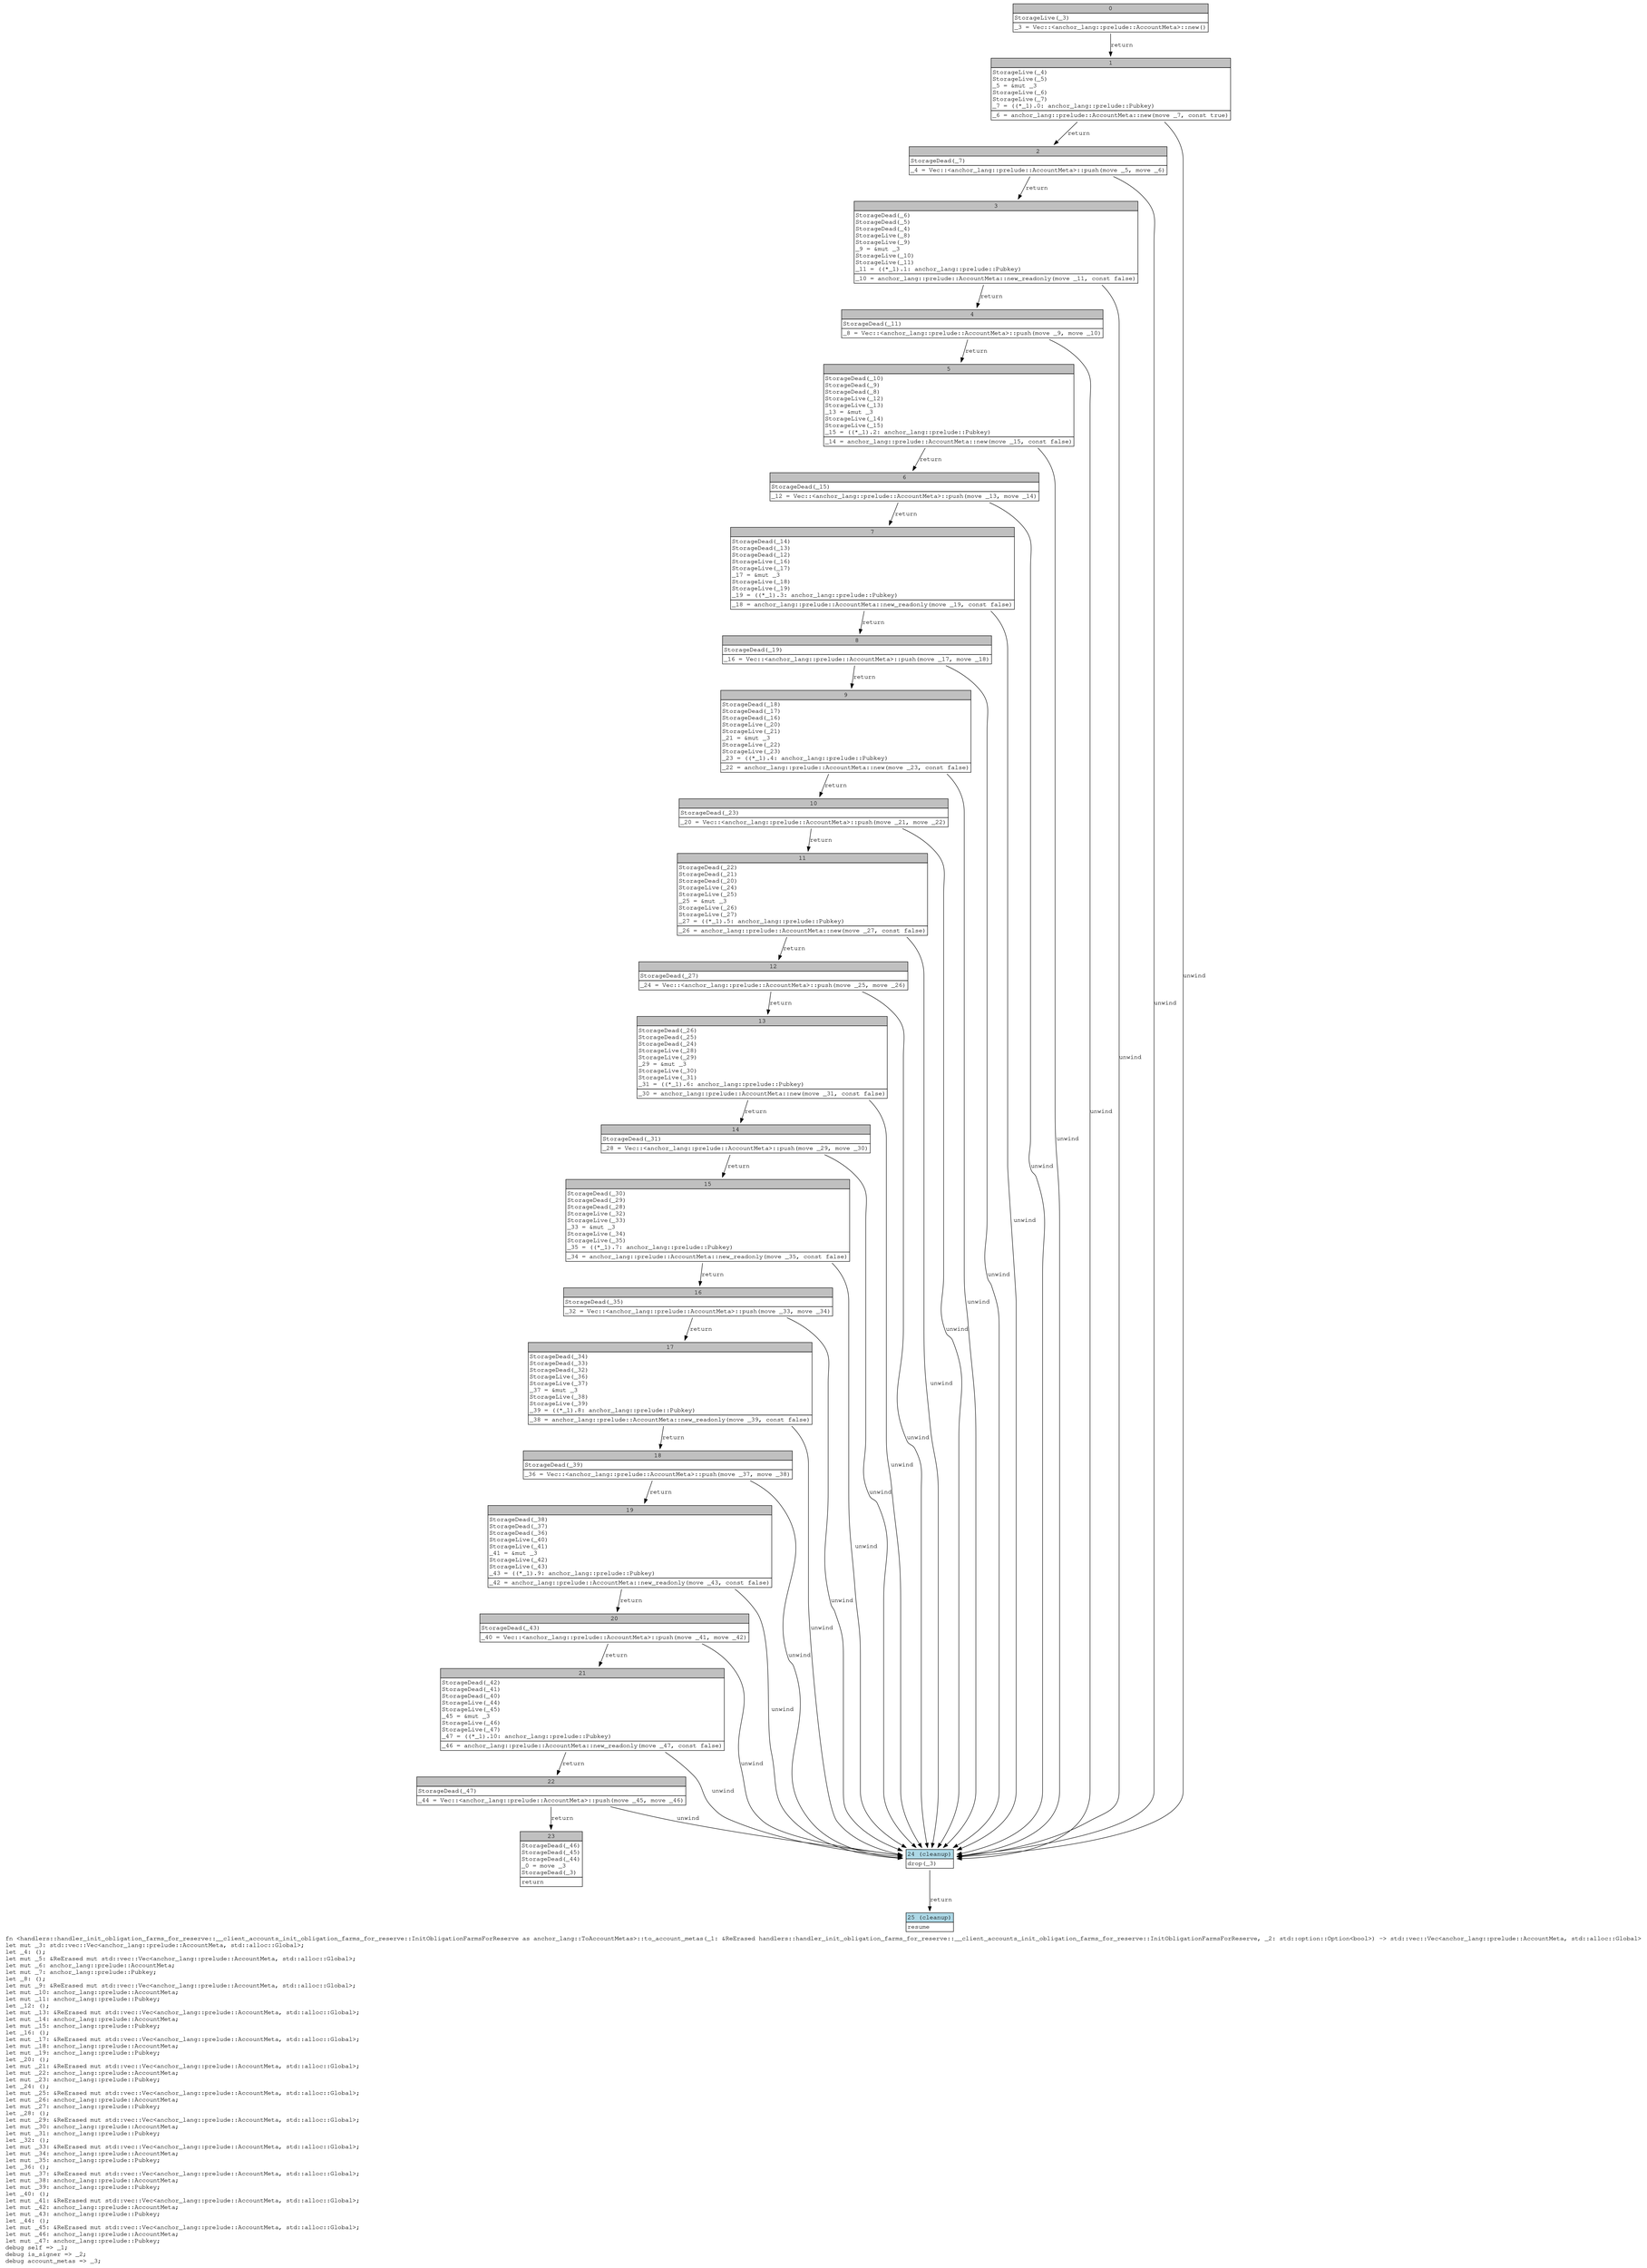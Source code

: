 digraph Mir_0_4096 {
    graph [fontname="Courier, monospace"];
    node [fontname="Courier, monospace"];
    edge [fontname="Courier, monospace"];
    label=<fn &lt;handlers::handler_init_obligation_farms_for_reserve::__client_accounts_init_obligation_farms_for_reserve::InitObligationFarmsForReserve as anchor_lang::ToAccountMetas&gt;::to_account_metas(_1: &amp;ReErased handlers::handler_init_obligation_farms_for_reserve::__client_accounts_init_obligation_farms_for_reserve::InitObligationFarmsForReserve, _2: std::option::Option&lt;bool&gt;) -&gt; std::vec::Vec&lt;anchor_lang::prelude::AccountMeta, std::alloc::Global&gt;<br align="left"/>let mut _3: std::vec::Vec&lt;anchor_lang::prelude::AccountMeta, std::alloc::Global&gt;;<br align="left"/>let _4: ();<br align="left"/>let mut _5: &amp;ReErased mut std::vec::Vec&lt;anchor_lang::prelude::AccountMeta, std::alloc::Global&gt;;<br align="left"/>let mut _6: anchor_lang::prelude::AccountMeta;<br align="left"/>let mut _7: anchor_lang::prelude::Pubkey;<br align="left"/>let _8: ();<br align="left"/>let mut _9: &amp;ReErased mut std::vec::Vec&lt;anchor_lang::prelude::AccountMeta, std::alloc::Global&gt;;<br align="left"/>let mut _10: anchor_lang::prelude::AccountMeta;<br align="left"/>let mut _11: anchor_lang::prelude::Pubkey;<br align="left"/>let _12: ();<br align="left"/>let mut _13: &amp;ReErased mut std::vec::Vec&lt;anchor_lang::prelude::AccountMeta, std::alloc::Global&gt;;<br align="left"/>let mut _14: anchor_lang::prelude::AccountMeta;<br align="left"/>let mut _15: anchor_lang::prelude::Pubkey;<br align="left"/>let _16: ();<br align="left"/>let mut _17: &amp;ReErased mut std::vec::Vec&lt;anchor_lang::prelude::AccountMeta, std::alloc::Global&gt;;<br align="left"/>let mut _18: anchor_lang::prelude::AccountMeta;<br align="left"/>let mut _19: anchor_lang::prelude::Pubkey;<br align="left"/>let _20: ();<br align="left"/>let mut _21: &amp;ReErased mut std::vec::Vec&lt;anchor_lang::prelude::AccountMeta, std::alloc::Global&gt;;<br align="left"/>let mut _22: anchor_lang::prelude::AccountMeta;<br align="left"/>let mut _23: anchor_lang::prelude::Pubkey;<br align="left"/>let _24: ();<br align="left"/>let mut _25: &amp;ReErased mut std::vec::Vec&lt;anchor_lang::prelude::AccountMeta, std::alloc::Global&gt;;<br align="left"/>let mut _26: anchor_lang::prelude::AccountMeta;<br align="left"/>let mut _27: anchor_lang::prelude::Pubkey;<br align="left"/>let _28: ();<br align="left"/>let mut _29: &amp;ReErased mut std::vec::Vec&lt;anchor_lang::prelude::AccountMeta, std::alloc::Global&gt;;<br align="left"/>let mut _30: anchor_lang::prelude::AccountMeta;<br align="left"/>let mut _31: anchor_lang::prelude::Pubkey;<br align="left"/>let _32: ();<br align="left"/>let mut _33: &amp;ReErased mut std::vec::Vec&lt;anchor_lang::prelude::AccountMeta, std::alloc::Global&gt;;<br align="left"/>let mut _34: anchor_lang::prelude::AccountMeta;<br align="left"/>let mut _35: anchor_lang::prelude::Pubkey;<br align="left"/>let _36: ();<br align="left"/>let mut _37: &amp;ReErased mut std::vec::Vec&lt;anchor_lang::prelude::AccountMeta, std::alloc::Global&gt;;<br align="left"/>let mut _38: anchor_lang::prelude::AccountMeta;<br align="left"/>let mut _39: anchor_lang::prelude::Pubkey;<br align="left"/>let _40: ();<br align="left"/>let mut _41: &amp;ReErased mut std::vec::Vec&lt;anchor_lang::prelude::AccountMeta, std::alloc::Global&gt;;<br align="left"/>let mut _42: anchor_lang::prelude::AccountMeta;<br align="left"/>let mut _43: anchor_lang::prelude::Pubkey;<br align="left"/>let _44: ();<br align="left"/>let mut _45: &amp;ReErased mut std::vec::Vec&lt;anchor_lang::prelude::AccountMeta, std::alloc::Global&gt;;<br align="left"/>let mut _46: anchor_lang::prelude::AccountMeta;<br align="left"/>let mut _47: anchor_lang::prelude::Pubkey;<br align="left"/>debug self =&gt; _1;<br align="left"/>debug is_signer =&gt; _2;<br align="left"/>debug account_metas =&gt; _3;<br align="left"/>>;
    bb0__0_4096 [shape="none", label=<<table border="0" cellborder="1" cellspacing="0"><tr><td bgcolor="gray" align="center" colspan="1">0</td></tr><tr><td align="left" balign="left">StorageLive(_3)<br/></td></tr><tr><td align="left">_3 = Vec::&lt;anchor_lang::prelude::AccountMeta&gt;::new()</td></tr></table>>];
    bb1__0_4096 [shape="none", label=<<table border="0" cellborder="1" cellspacing="0"><tr><td bgcolor="gray" align="center" colspan="1">1</td></tr><tr><td align="left" balign="left">StorageLive(_4)<br/>StorageLive(_5)<br/>_5 = &amp;mut _3<br/>StorageLive(_6)<br/>StorageLive(_7)<br/>_7 = ((*_1).0: anchor_lang::prelude::Pubkey)<br/></td></tr><tr><td align="left">_6 = anchor_lang::prelude::AccountMeta::new(move _7, const true)</td></tr></table>>];
    bb2__0_4096 [shape="none", label=<<table border="0" cellborder="1" cellspacing="0"><tr><td bgcolor="gray" align="center" colspan="1">2</td></tr><tr><td align="left" balign="left">StorageDead(_7)<br/></td></tr><tr><td align="left">_4 = Vec::&lt;anchor_lang::prelude::AccountMeta&gt;::push(move _5, move _6)</td></tr></table>>];
    bb3__0_4096 [shape="none", label=<<table border="0" cellborder="1" cellspacing="0"><tr><td bgcolor="gray" align="center" colspan="1">3</td></tr><tr><td align="left" balign="left">StorageDead(_6)<br/>StorageDead(_5)<br/>StorageDead(_4)<br/>StorageLive(_8)<br/>StorageLive(_9)<br/>_9 = &amp;mut _3<br/>StorageLive(_10)<br/>StorageLive(_11)<br/>_11 = ((*_1).1: anchor_lang::prelude::Pubkey)<br/></td></tr><tr><td align="left">_10 = anchor_lang::prelude::AccountMeta::new_readonly(move _11, const false)</td></tr></table>>];
    bb4__0_4096 [shape="none", label=<<table border="0" cellborder="1" cellspacing="0"><tr><td bgcolor="gray" align="center" colspan="1">4</td></tr><tr><td align="left" balign="left">StorageDead(_11)<br/></td></tr><tr><td align="left">_8 = Vec::&lt;anchor_lang::prelude::AccountMeta&gt;::push(move _9, move _10)</td></tr></table>>];
    bb5__0_4096 [shape="none", label=<<table border="0" cellborder="1" cellspacing="0"><tr><td bgcolor="gray" align="center" colspan="1">5</td></tr><tr><td align="left" balign="left">StorageDead(_10)<br/>StorageDead(_9)<br/>StorageDead(_8)<br/>StorageLive(_12)<br/>StorageLive(_13)<br/>_13 = &amp;mut _3<br/>StorageLive(_14)<br/>StorageLive(_15)<br/>_15 = ((*_1).2: anchor_lang::prelude::Pubkey)<br/></td></tr><tr><td align="left">_14 = anchor_lang::prelude::AccountMeta::new(move _15, const false)</td></tr></table>>];
    bb6__0_4096 [shape="none", label=<<table border="0" cellborder="1" cellspacing="0"><tr><td bgcolor="gray" align="center" colspan="1">6</td></tr><tr><td align="left" balign="left">StorageDead(_15)<br/></td></tr><tr><td align="left">_12 = Vec::&lt;anchor_lang::prelude::AccountMeta&gt;::push(move _13, move _14)</td></tr></table>>];
    bb7__0_4096 [shape="none", label=<<table border="0" cellborder="1" cellspacing="0"><tr><td bgcolor="gray" align="center" colspan="1">7</td></tr><tr><td align="left" balign="left">StorageDead(_14)<br/>StorageDead(_13)<br/>StorageDead(_12)<br/>StorageLive(_16)<br/>StorageLive(_17)<br/>_17 = &amp;mut _3<br/>StorageLive(_18)<br/>StorageLive(_19)<br/>_19 = ((*_1).3: anchor_lang::prelude::Pubkey)<br/></td></tr><tr><td align="left">_18 = anchor_lang::prelude::AccountMeta::new_readonly(move _19, const false)</td></tr></table>>];
    bb8__0_4096 [shape="none", label=<<table border="0" cellborder="1" cellspacing="0"><tr><td bgcolor="gray" align="center" colspan="1">8</td></tr><tr><td align="left" balign="left">StorageDead(_19)<br/></td></tr><tr><td align="left">_16 = Vec::&lt;anchor_lang::prelude::AccountMeta&gt;::push(move _17, move _18)</td></tr></table>>];
    bb9__0_4096 [shape="none", label=<<table border="0" cellborder="1" cellspacing="0"><tr><td bgcolor="gray" align="center" colspan="1">9</td></tr><tr><td align="left" balign="left">StorageDead(_18)<br/>StorageDead(_17)<br/>StorageDead(_16)<br/>StorageLive(_20)<br/>StorageLive(_21)<br/>_21 = &amp;mut _3<br/>StorageLive(_22)<br/>StorageLive(_23)<br/>_23 = ((*_1).4: anchor_lang::prelude::Pubkey)<br/></td></tr><tr><td align="left">_22 = anchor_lang::prelude::AccountMeta::new(move _23, const false)</td></tr></table>>];
    bb10__0_4096 [shape="none", label=<<table border="0" cellborder="1" cellspacing="0"><tr><td bgcolor="gray" align="center" colspan="1">10</td></tr><tr><td align="left" balign="left">StorageDead(_23)<br/></td></tr><tr><td align="left">_20 = Vec::&lt;anchor_lang::prelude::AccountMeta&gt;::push(move _21, move _22)</td></tr></table>>];
    bb11__0_4096 [shape="none", label=<<table border="0" cellborder="1" cellspacing="0"><tr><td bgcolor="gray" align="center" colspan="1">11</td></tr><tr><td align="left" balign="left">StorageDead(_22)<br/>StorageDead(_21)<br/>StorageDead(_20)<br/>StorageLive(_24)<br/>StorageLive(_25)<br/>_25 = &amp;mut _3<br/>StorageLive(_26)<br/>StorageLive(_27)<br/>_27 = ((*_1).5: anchor_lang::prelude::Pubkey)<br/></td></tr><tr><td align="left">_26 = anchor_lang::prelude::AccountMeta::new(move _27, const false)</td></tr></table>>];
    bb12__0_4096 [shape="none", label=<<table border="0" cellborder="1" cellspacing="0"><tr><td bgcolor="gray" align="center" colspan="1">12</td></tr><tr><td align="left" balign="left">StorageDead(_27)<br/></td></tr><tr><td align="left">_24 = Vec::&lt;anchor_lang::prelude::AccountMeta&gt;::push(move _25, move _26)</td></tr></table>>];
    bb13__0_4096 [shape="none", label=<<table border="0" cellborder="1" cellspacing="0"><tr><td bgcolor="gray" align="center" colspan="1">13</td></tr><tr><td align="left" balign="left">StorageDead(_26)<br/>StorageDead(_25)<br/>StorageDead(_24)<br/>StorageLive(_28)<br/>StorageLive(_29)<br/>_29 = &amp;mut _3<br/>StorageLive(_30)<br/>StorageLive(_31)<br/>_31 = ((*_1).6: anchor_lang::prelude::Pubkey)<br/></td></tr><tr><td align="left">_30 = anchor_lang::prelude::AccountMeta::new(move _31, const false)</td></tr></table>>];
    bb14__0_4096 [shape="none", label=<<table border="0" cellborder="1" cellspacing="0"><tr><td bgcolor="gray" align="center" colspan="1">14</td></tr><tr><td align="left" balign="left">StorageDead(_31)<br/></td></tr><tr><td align="left">_28 = Vec::&lt;anchor_lang::prelude::AccountMeta&gt;::push(move _29, move _30)</td></tr></table>>];
    bb15__0_4096 [shape="none", label=<<table border="0" cellborder="1" cellspacing="0"><tr><td bgcolor="gray" align="center" colspan="1">15</td></tr><tr><td align="left" balign="left">StorageDead(_30)<br/>StorageDead(_29)<br/>StorageDead(_28)<br/>StorageLive(_32)<br/>StorageLive(_33)<br/>_33 = &amp;mut _3<br/>StorageLive(_34)<br/>StorageLive(_35)<br/>_35 = ((*_1).7: anchor_lang::prelude::Pubkey)<br/></td></tr><tr><td align="left">_34 = anchor_lang::prelude::AccountMeta::new_readonly(move _35, const false)</td></tr></table>>];
    bb16__0_4096 [shape="none", label=<<table border="0" cellborder="1" cellspacing="0"><tr><td bgcolor="gray" align="center" colspan="1">16</td></tr><tr><td align="left" balign="left">StorageDead(_35)<br/></td></tr><tr><td align="left">_32 = Vec::&lt;anchor_lang::prelude::AccountMeta&gt;::push(move _33, move _34)</td></tr></table>>];
    bb17__0_4096 [shape="none", label=<<table border="0" cellborder="1" cellspacing="0"><tr><td bgcolor="gray" align="center" colspan="1">17</td></tr><tr><td align="left" balign="left">StorageDead(_34)<br/>StorageDead(_33)<br/>StorageDead(_32)<br/>StorageLive(_36)<br/>StorageLive(_37)<br/>_37 = &amp;mut _3<br/>StorageLive(_38)<br/>StorageLive(_39)<br/>_39 = ((*_1).8: anchor_lang::prelude::Pubkey)<br/></td></tr><tr><td align="left">_38 = anchor_lang::prelude::AccountMeta::new_readonly(move _39, const false)</td></tr></table>>];
    bb18__0_4096 [shape="none", label=<<table border="0" cellborder="1" cellspacing="0"><tr><td bgcolor="gray" align="center" colspan="1">18</td></tr><tr><td align="left" balign="left">StorageDead(_39)<br/></td></tr><tr><td align="left">_36 = Vec::&lt;anchor_lang::prelude::AccountMeta&gt;::push(move _37, move _38)</td></tr></table>>];
    bb19__0_4096 [shape="none", label=<<table border="0" cellborder="1" cellspacing="0"><tr><td bgcolor="gray" align="center" colspan="1">19</td></tr><tr><td align="left" balign="left">StorageDead(_38)<br/>StorageDead(_37)<br/>StorageDead(_36)<br/>StorageLive(_40)<br/>StorageLive(_41)<br/>_41 = &amp;mut _3<br/>StorageLive(_42)<br/>StorageLive(_43)<br/>_43 = ((*_1).9: anchor_lang::prelude::Pubkey)<br/></td></tr><tr><td align="left">_42 = anchor_lang::prelude::AccountMeta::new_readonly(move _43, const false)</td></tr></table>>];
    bb20__0_4096 [shape="none", label=<<table border="0" cellborder="1" cellspacing="0"><tr><td bgcolor="gray" align="center" colspan="1">20</td></tr><tr><td align="left" balign="left">StorageDead(_43)<br/></td></tr><tr><td align="left">_40 = Vec::&lt;anchor_lang::prelude::AccountMeta&gt;::push(move _41, move _42)</td></tr></table>>];
    bb21__0_4096 [shape="none", label=<<table border="0" cellborder="1" cellspacing="0"><tr><td bgcolor="gray" align="center" colspan="1">21</td></tr><tr><td align="left" balign="left">StorageDead(_42)<br/>StorageDead(_41)<br/>StorageDead(_40)<br/>StorageLive(_44)<br/>StorageLive(_45)<br/>_45 = &amp;mut _3<br/>StorageLive(_46)<br/>StorageLive(_47)<br/>_47 = ((*_1).10: anchor_lang::prelude::Pubkey)<br/></td></tr><tr><td align="left">_46 = anchor_lang::prelude::AccountMeta::new_readonly(move _47, const false)</td></tr></table>>];
    bb22__0_4096 [shape="none", label=<<table border="0" cellborder="1" cellspacing="0"><tr><td bgcolor="gray" align="center" colspan="1">22</td></tr><tr><td align="left" balign="left">StorageDead(_47)<br/></td></tr><tr><td align="left">_44 = Vec::&lt;anchor_lang::prelude::AccountMeta&gt;::push(move _45, move _46)</td></tr></table>>];
    bb23__0_4096 [shape="none", label=<<table border="0" cellborder="1" cellspacing="0"><tr><td bgcolor="gray" align="center" colspan="1">23</td></tr><tr><td align="left" balign="left">StorageDead(_46)<br/>StorageDead(_45)<br/>StorageDead(_44)<br/>_0 = move _3<br/>StorageDead(_3)<br/></td></tr><tr><td align="left">return</td></tr></table>>];
    bb24__0_4096 [shape="none", label=<<table border="0" cellborder="1" cellspacing="0"><tr><td bgcolor="lightblue" align="center" colspan="1">24 (cleanup)</td></tr><tr><td align="left">drop(_3)</td></tr></table>>];
    bb25__0_4096 [shape="none", label=<<table border="0" cellborder="1" cellspacing="0"><tr><td bgcolor="lightblue" align="center" colspan="1">25 (cleanup)</td></tr><tr><td align="left">resume</td></tr></table>>];
    bb0__0_4096 -> bb1__0_4096 [label="return"];
    bb1__0_4096 -> bb2__0_4096 [label="return"];
    bb1__0_4096 -> bb24__0_4096 [label="unwind"];
    bb2__0_4096 -> bb3__0_4096 [label="return"];
    bb2__0_4096 -> bb24__0_4096 [label="unwind"];
    bb3__0_4096 -> bb4__0_4096 [label="return"];
    bb3__0_4096 -> bb24__0_4096 [label="unwind"];
    bb4__0_4096 -> bb5__0_4096 [label="return"];
    bb4__0_4096 -> bb24__0_4096 [label="unwind"];
    bb5__0_4096 -> bb6__0_4096 [label="return"];
    bb5__0_4096 -> bb24__0_4096 [label="unwind"];
    bb6__0_4096 -> bb7__0_4096 [label="return"];
    bb6__0_4096 -> bb24__0_4096 [label="unwind"];
    bb7__0_4096 -> bb8__0_4096 [label="return"];
    bb7__0_4096 -> bb24__0_4096 [label="unwind"];
    bb8__0_4096 -> bb9__0_4096 [label="return"];
    bb8__0_4096 -> bb24__0_4096 [label="unwind"];
    bb9__0_4096 -> bb10__0_4096 [label="return"];
    bb9__0_4096 -> bb24__0_4096 [label="unwind"];
    bb10__0_4096 -> bb11__0_4096 [label="return"];
    bb10__0_4096 -> bb24__0_4096 [label="unwind"];
    bb11__0_4096 -> bb12__0_4096 [label="return"];
    bb11__0_4096 -> bb24__0_4096 [label="unwind"];
    bb12__0_4096 -> bb13__0_4096 [label="return"];
    bb12__0_4096 -> bb24__0_4096 [label="unwind"];
    bb13__0_4096 -> bb14__0_4096 [label="return"];
    bb13__0_4096 -> bb24__0_4096 [label="unwind"];
    bb14__0_4096 -> bb15__0_4096 [label="return"];
    bb14__0_4096 -> bb24__0_4096 [label="unwind"];
    bb15__0_4096 -> bb16__0_4096 [label="return"];
    bb15__0_4096 -> bb24__0_4096 [label="unwind"];
    bb16__0_4096 -> bb17__0_4096 [label="return"];
    bb16__0_4096 -> bb24__0_4096 [label="unwind"];
    bb17__0_4096 -> bb18__0_4096 [label="return"];
    bb17__0_4096 -> bb24__0_4096 [label="unwind"];
    bb18__0_4096 -> bb19__0_4096 [label="return"];
    bb18__0_4096 -> bb24__0_4096 [label="unwind"];
    bb19__0_4096 -> bb20__0_4096 [label="return"];
    bb19__0_4096 -> bb24__0_4096 [label="unwind"];
    bb20__0_4096 -> bb21__0_4096 [label="return"];
    bb20__0_4096 -> bb24__0_4096 [label="unwind"];
    bb21__0_4096 -> bb22__0_4096 [label="return"];
    bb21__0_4096 -> bb24__0_4096 [label="unwind"];
    bb22__0_4096 -> bb23__0_4096 [label="return"];
    bb22__0_4096 -> bb24__0_4096 [label="unwind"];
    bb24__0_4096 -> bb25__0_4096 [label="return"];
}
